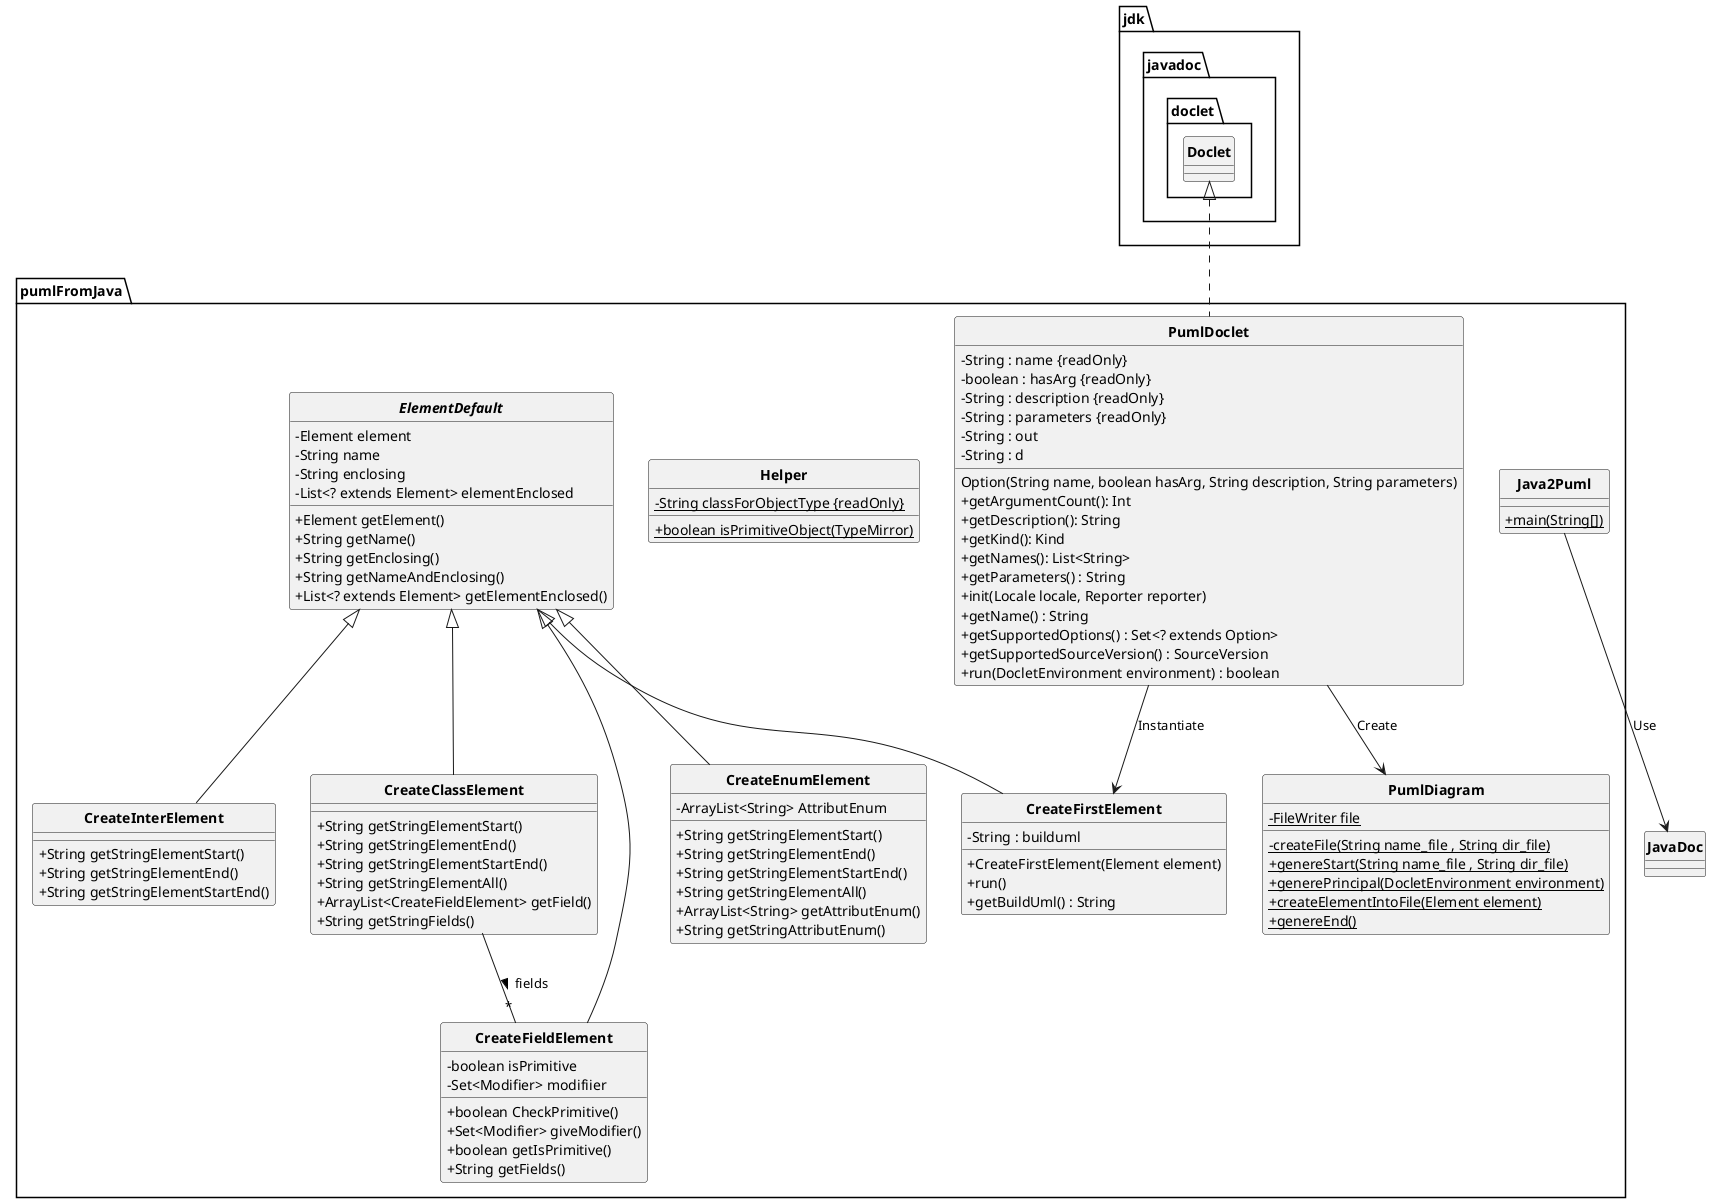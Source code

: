 @startuml
'https://plantuml.com/class-diagram
skinparam classAttributeIconSize 0
skinparam classFontStyle Bold
skinparam style strictuml
package "pumlFromJava"
{
    class PumlDoclet
    {
        -String : name {readOnly}
        -boolean : hasArg {readOnly}
        -String : description {readOnly}
        -String : parameters {readOnly}
        -String : out
        -String : d


        Option(String name, boolean hasArg, String description, String parameters)
        +getArgumentCount(): Int
        +getDescription(): String
        +getKind(): Kind
        +getNames(): List<String>
        +getParameters() : String
        +init(Locale locale, Reporter reporter)
        +getName() : String
        +getSupportedOptions() : Set<? extends Option>
        +getSupportedSourceVersion() : SourceVersion
        +run(DocletEnvironment environment) : boolean

    }
    class Java2Puml
    {
        + {static} main(String[])

    }
    class PumlDiagram
    {
        -FileWriter file {static}
        -createFile(String name_file , String dir_file) {static}
        +genereStart(String name_file , String dir_file)  {static}
        +generePrincipal(DocletEnvironment environment) {static}
        +createElementIntoFile(Element element) {static}
        +genereEnd() {static}
    }

    class CreateFirstElement
    {
        -String : builduml

        +CreateFirstElement(Element element)
        +run()
        +getBuildUml() : String
    }
    PumlDoclet --> PumlDiagram : "Create"
    PumlDoclet --> CreateFirstElement : "Instantiate"



}
class pumlFromJava.Helper {
- {static} String classForObjectType {readOnly}
+ {static} boolean isPrimitiveObject(TypeMirror) {static}
}

class pumlFromJava.CreateInterElement {
+ String getStringElementStart()
+ String getStringElementEnd()
+ String getStringElementStartEnd()
}

class pumlFromJava.CreateClassElement {
+ String getStringElementStart()
+ String getStringElementEnd()
+ String getStringElementStartEnd()
+ String getStringElementAll()
+ ArrayList<CreateFieldElement> getField()
+ String getStringFields()
}

class pumlFromJava.CreateFieldElement {
- boolean isPrimitive
- Set<Modifier> modifiier
+ boolean CheckPrimitive()
+ Set<Modifier> giveModifier()
+ boolean getIsPrimitive()
+ String getFields()
}


abstract class pumlFromJava.ElementDefault {
- Element element
- String name
- String enclosing
- List<? extends Element> elementEnclosed
+ Element getElement()
+ String getName()
+ String getEnclosing()
+ String getNameAndEnclosing()
+ List<? extends Element> getElementEnclosed()
}

class pumlFromJava.CreateEnumElement {
- ArrayList<String> AttributEnum
+ String getStringElementStart()
+ String getStringElementEnd()
+ String getStringElementStartEnd()
+ String getStringElementAll()
+ ArrayList<String> getAttributEnum()
+ String getStringAttributEnum()
}

jdk.javadoc.doclet.Doclet <|.. pumlFromJava.PumlDoclet
pumlFromJava.ElementDefault <|-- pumlFromJava.CreateInterElement
pumlFromJava.ElementDefault <|-- pumlFromJava.CreateClassElement
pumlFromJava.ElementDefault <|-- pumlFromJava.CreateFieldElement
pumlFromJava.ElementDefault <|-- pumlFromJava.CreateEnumElement
pumlFromJava.ElementDefault <|-- pumlFromJava.CreateFirstElement

CreateClassElement -- "*" CreateFieldElement : > fields


Java2Puml --> JavaDoc : "Use"
/'interface Doclet {
    + init(locale : Locale, reporter : Reporter)
    + getName() : String
    + SourceVersion getSupportedSourceVersion()
    + run(environment : DocletEnvironment) : Boolean
}'/




@enduml